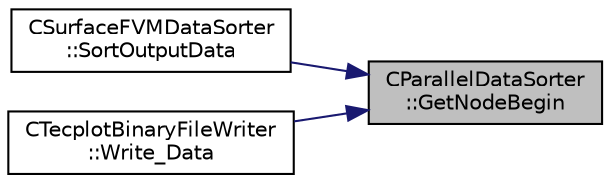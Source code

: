 digraph "CParallelDataSorter::GetNodeBegin"
{
 // LATEX_PDF_SIZE
  edge [fontname="Helvetica",fontsize="10",labelfontname="Helvetica",labelfontsize="10"];
  node [fontname="Helvetica",fontsize="10",shape=record];
  rankdir="RL";
  Node1 [label="CParallelDataSorter\l::GetNodeBegin",height=0.2,width=0.4,color="black", fillcolor="grey75", style="filled", fontcolor="black",tooltip="Beginning node ID of the linear partition owned by a specific processor. \\input rank - the processor ..."];
  Node1 -> Node2 [dir="back",color="midnightblue",fontsize="10",style="solid",fontname="Helvetica"];
  Node2 [label="CSurfaceFVMDataSorter\l::SortOutputData",height=0.2,width=0.4,color="black", fillcolor="white", style="filled",URL="$classCSurfaceFVMDataSorter.html#a4b8538d5b9c3afd3633110881498405f",tooltip="Sort the output data for each grid node into a linear partitioning across all processors."];
  Node1 -> Node3 [dir="back",color="midnightblue",fontsize="10",style="solid",fontname="Helvetica"];
  Node3 [label="CTecplotBinaryFileWriter\l::Write_Data",height=0.2,width=0.4,color="black", fillcolor="white", style="filled",URL="$classCTecplotBinaryFileWriter.html#a4f1039c08a4fbaf2321b5107b99f22c0",tooltip="Write sorted data to file in tecplot binary file format."];
}
